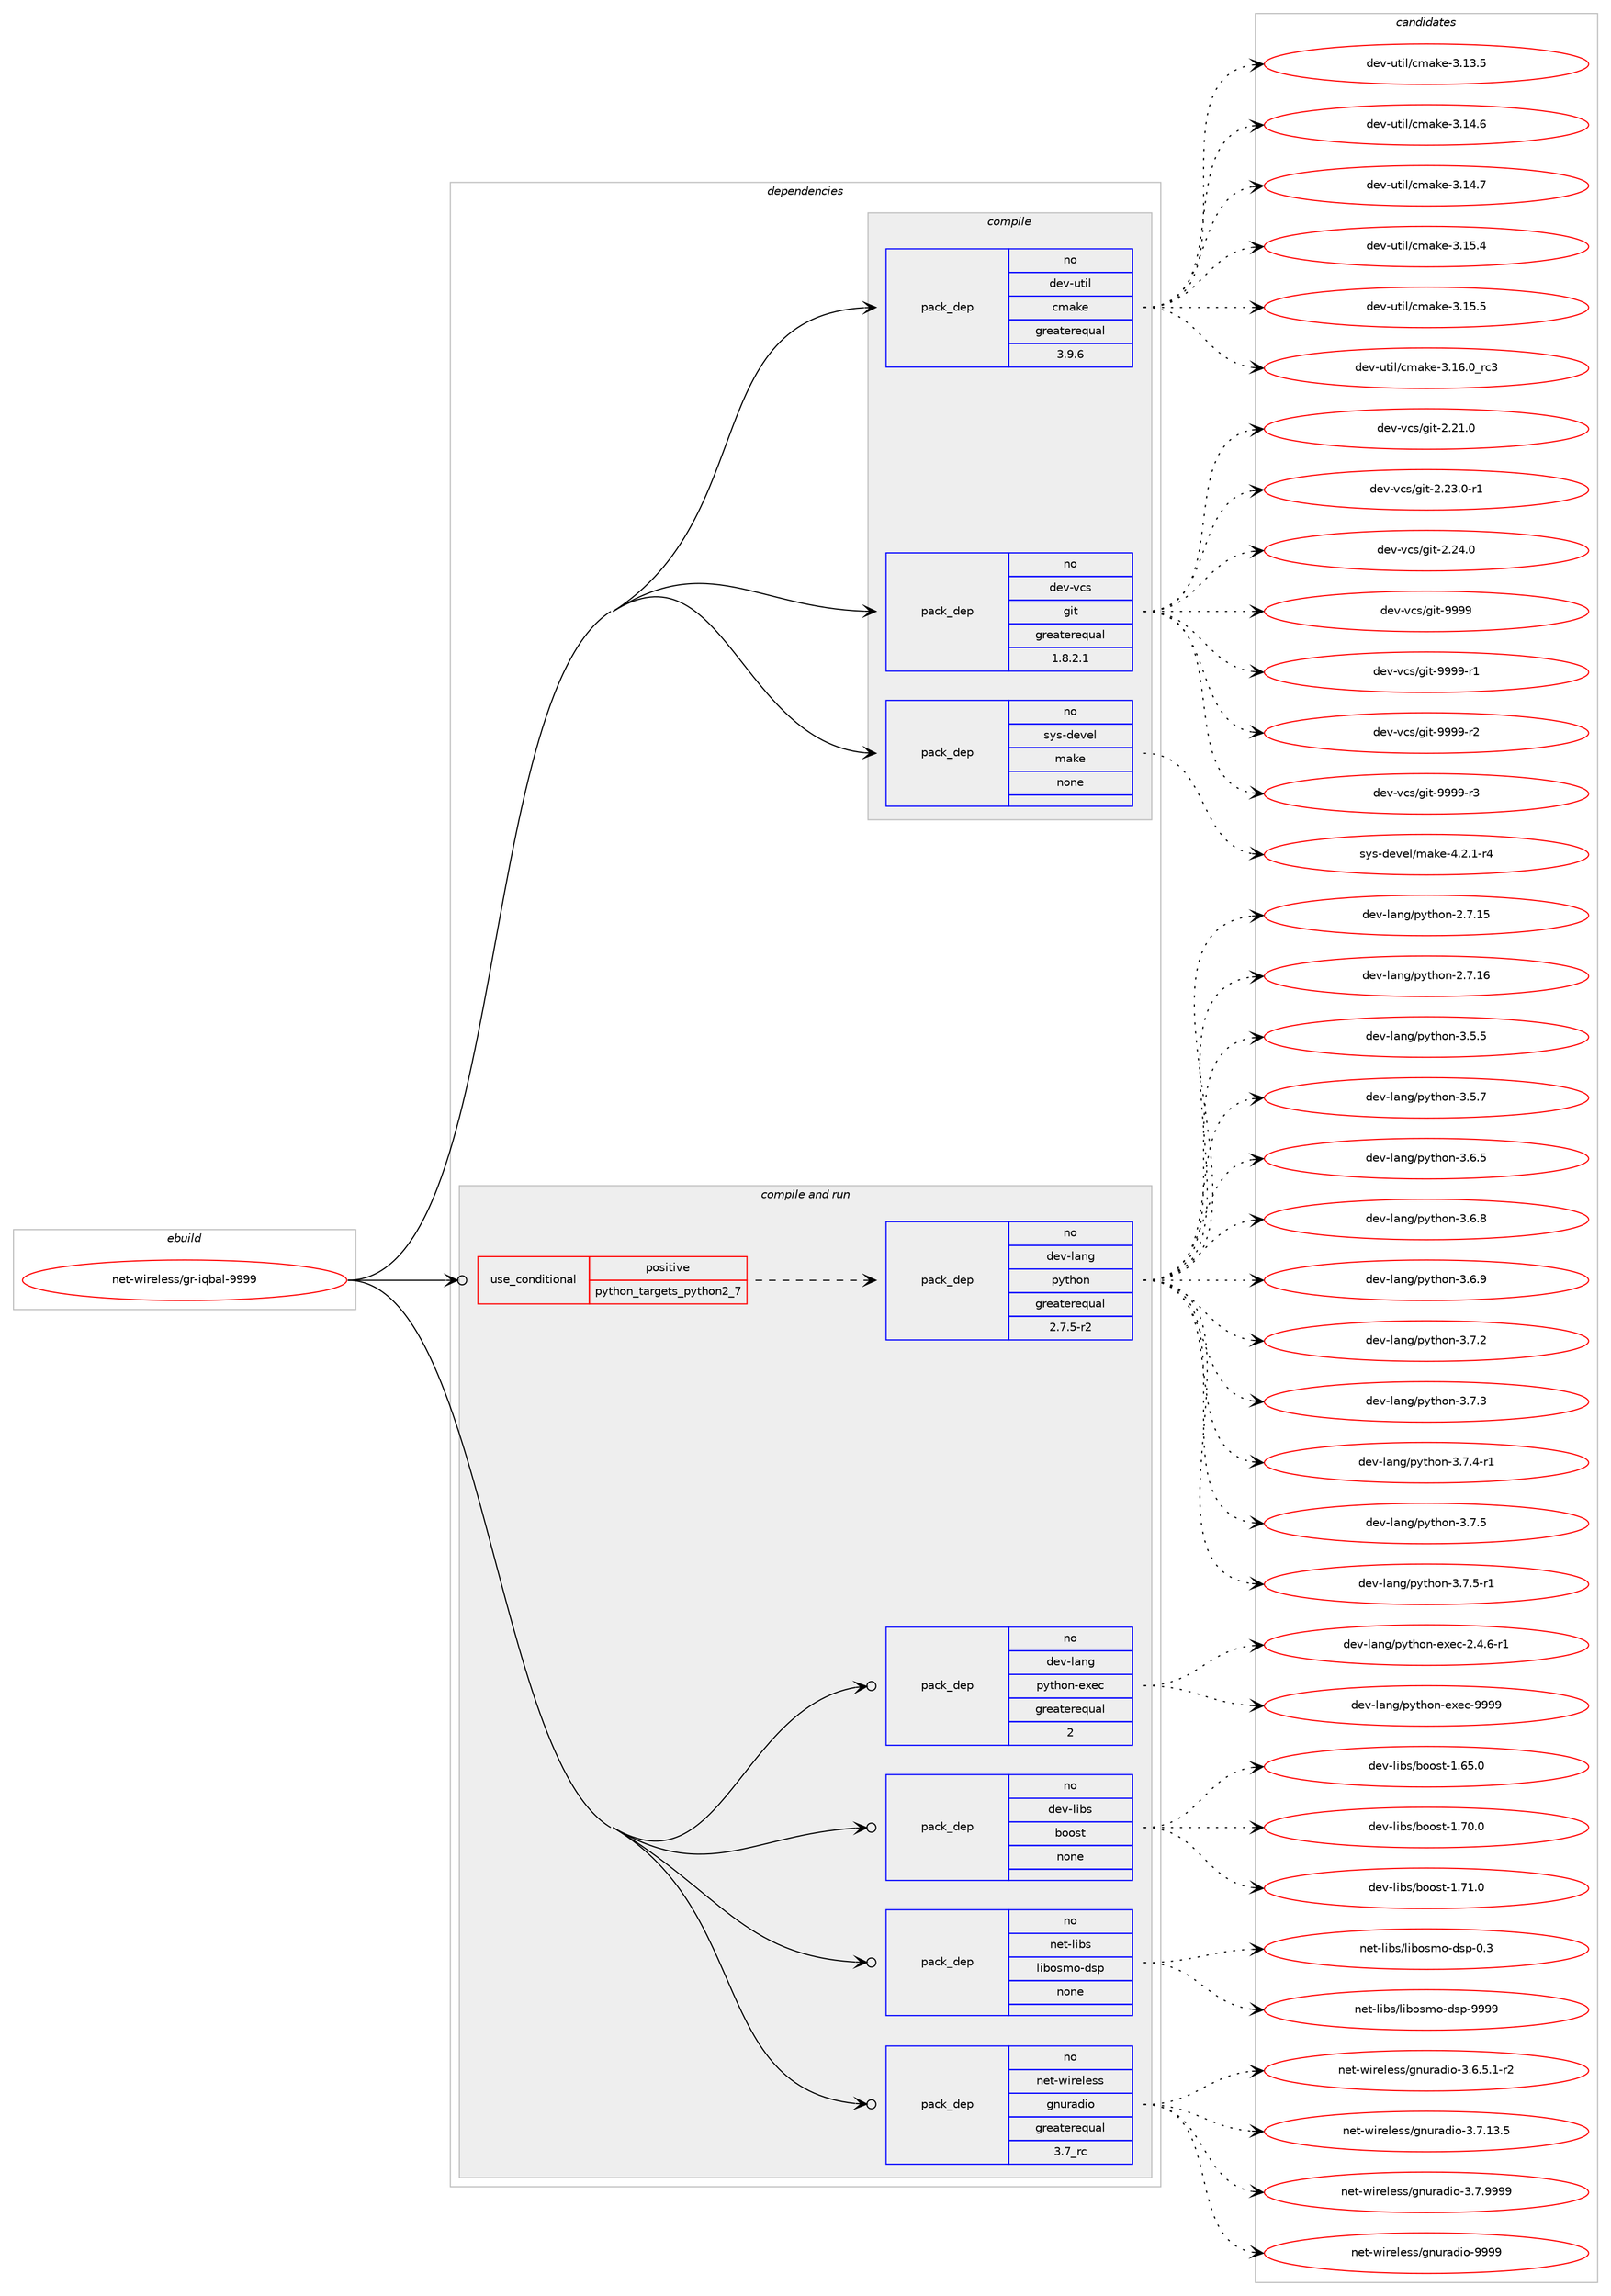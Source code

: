 digraph prolog {

# *************
# Graph options
# *************

newrank=true;
concentrate=true;
compound=true;
graph [rankdir=LR,fontname=Helvetica,fontsize=10,ranksep=1.5];#, ranksep=2.5, nodesep=0.2];
edge  [arrowhead=vee];
node  [fontname=Helvetica,fontsize=10];

# **********
# The ebuild
# **********

subgraph cluster_leftcol {
color=gray;
rank=same;
label=<<i>ebuild</i>>;
id [label="net-wireless/gr-iqbal-9999", color=red, width=4, href="../net-wireless/gr-iqbal-9999.svg"];
}

# ****************
# The dependencies
# ****************

subgraph cluster_midcol {
color=gray;
label=<<i>dependencies</i>>;
subgraph cluster_compile {
fillcolor="#eeeeee";
style=filled;
label=<<i>compile</i>>;
subgraph pack623549 {
dependency844432 [label=<<TABLE BORDER="0" CELLBORDER="1" CELLSPACING="0" CELLPADDING="4" WIDTH="220"><TR><TD ROWSPAN="6" CELLPADDING="30">pack_dep</TD></TR><TR><TD WIDTH="110">no</TD></TR><TR><TD>dev-util</TD></TR><TR><TD>cmake</TD></TR><TR><TD>greaterequal</TD></TR><TR><TD>3.9.6</TD></TR></TABLE>>, shape=none, color=blue];
}
id:e -> dependency844432:w [weight=20,style="solid",arrowhead="vee"];
subgraph pack623550 {
dependency844433 [label=<<TABLE BORDER="0" CELLBORDER="1" CELLSPACING="0" CELLPADDING="4" WIDTH="220"><TR><TD ROWSPAN="6" CELLPADDING="30">pack_dep</TD></TR><TR><TD WIDTH="110">no</TD></TR><TR><TD>dev-vcs</TD></TR><TR><TD>git</TD></TR><TR><TD>greaterequal</TD></TR><TR><TD>1.8.2.1</TD></TR></TABLE>>, shape=none, color=blue];
}
id:e -> dependency844433:w [weight=20,style="solid",arrowhead="vee"];
subgraph pack623551 {
dependency844434 [label=<<TABLE BORDER="0" CELLBORDER="1" CELLSPACING="0" CELLPADDING="4" WIDTH="220"><TR><TD ROWSPAN="6" CELLPADDING="30">pack_dep</TD></TR><TR><TD WIDTH="110">no</TD></TR><TR><TD>sys-devel</TD></TR><TR><TD>make</TD></TR><TR><TD>none</TD></TR><TR><TD></TD></TR></TABLE>>, shape=none, color=blue];
}
id:e -> dependency844434:w [weight=20,style="solid",arrowhead="vee"];
}
subgraph cluster_compileandrun {
fillcolor="#eeeeee";
style=filled;
label=<<i>compile and run</i>>;
subgraph cond205973 {
dependency844435 [label=<<TABLE BORDER="0" CELLBORDER="1" CELLSPACING="0" CELLPADDING="4"><TR><TD ROWSPAN="3" CELLPADDING="10">use_conditional</TD></TR><TR><TD>positive</TD></TR><TR><TD>python_targets_python2_7</TD></TR></TABLE>>, shape=none, color=red];
subgraph pack623552 {
dependency844436 [label=<<TABLE BORDER="0" CELLBORDER="1" CELLSPACING="0" CELLPADDING="4" WIDTH="220"><TR><TD ROWSPAN="6" CELLPADDING="30">pack_dep</TD></TR><TR><TD WIDTH="110">no</TD></TR><TR><TD>dev-lang</TD></TR><TR><TD>python</TD></TR><TR><TD>greaterequal</TD></TR><TR><TD>2.7.5-r2</TD></TR></TABLE>>, shape=none, color=blue];
}
dependency844435:e -> dependency844436:w [weight=20,style="dashed",arrowhead="vee"];
}
id:e -> dependency844435:w [weight=20,style="solid",arrowhead="odotvee"];
subgraph pack623553 {
dependency844437 [label=<<TABLE BORDER="0" CELLBORDER="1" CELLSPACING="0" CELLPADDING="4" WIDTH="220"><TR><TD ROWSPAN="6" CELLPADDING="30">pack_dep</TD></TR><TR><TD WIDTH="110">no</TD></TR><TR><TD>dev-lang</TD></TR><TR><TD>python-exec</TD></TR><TR><TD>greaterequal</TD></TR><TR><TD>2</TD></TR></TABLE>>, shape=none, color=blue];
}
id:e -> dependency844437:w [weight=20,style="solid",arrowhead="odotvee"];
subgraph pack623554 {
dependency844438 [label=<<TABLE BORDER="0" CELLBORDER="1" CELLSPACING="0" CELLPADDING="4" WIDTH="220"><TR><TD ROWSPAN="6" CELLPADDING="30">pack_dep</TD></TR><TR><TD WIDTH="110">no</TD></TR><TR><TD>dev-libs</TD></TR><TR><TD>boost</TD></TR><TR><TD>none</TD></TR><TR><TD></TD></TR></TABLE>>, shape=none, color=blue];
}
id:e -> dependency844438:w [weight=20,style="solid",arrowhead="odotvee"];
subgraph pack623555 {
dependency844439 [label=<<TABLE BORDER="0" CELLBORDER="1" CELLSPACING="0" CELLPADDING="4" WIDTH="220"><TR><TD ROWSPAN="6" CELLPADDING="30">pack_dep</TD></TR><TR><TD WIDTH="110">no</TD></TR><TR><TD>net-libs</TD></TR><TR><TD>libosmo-dsp</TD></TR><TR><TD>none</TD></TR><TR><TD></TD></TR></TABLE>>, shape=none, color=blue];
}
id:e -> dependency844439:w [weight=20,style="solid",arrowhead="odotvee"];
subgraph pack623556 {
dependency844440 [label=<<TABLE BORDER="0" CELLBORDER="1" CELLSPACING="0" CELLPADDING="4" WIDTH="220"><TR><TD ROWSPAN="6" CELLPADDING="30">pack_dep</TD></TR><TR><TD WIDTH="110">no</TD></TR><TR><TD>net-wireless</TD></TR><TR><TD>gnuradio</TD></TR><TR><TD>greaterequal</TD></TR><TR><TD>3.7_rc</TD></TR></TABLE>>, shape=none, color=blue];
}
id:e -> dependency844440:w [weight=20,style="solid",arrowhead="odotvee"];
}
subgraph cluster_run {
fillcolor="#eeeeee";
style=filled;
label=<<i>run</i>>;
}
}

# **************
# The candidates
# **************

subgraph cluster_choices {
rank=same;
color=gray;
label=<<i>candidates</i>>;

subgraph choice623549 {
color=black;
nodesep=1;
choice1001011184511711610510847991099710710145514649514653 [label="dev-util/cmake-3.13.5", color=red, width=4,href="../dev-util/cmake-3.13.5.svg"];
choice1001011184511711610510847991099710710145514649524654 [label="dev-util/cmake-3.14.6", color=red, width=4,href="../dev-util/cmake-3.14.6.svg"];
choice1001011184511711610510847991099710710145514649524655 [label="dev-util/cmake-3.14.7", color=red, width=4,href="../dev-util/cmake-3.14.7.svg"];
choice1001011184511711610510847991099710710145514649534652 [label="dev-util/cmake-3.15.4", color=red, width=4,href="../dev-util/cmake-3.15.4.svg"];
choice1001011184511711610510847991099710710145514649534653 [label="dev-util/cmake-3.15.5", color=red, width=4,href="../dev-util/cmake-3.15.5.svg"];
choice1001011184511711610510847991099710710145514649544648951149951 [label="dev-util/cmake-3.16.0_rc3", color=red, width=4,href="../dev-util/cmake-3.16.0_rc3.svg"];
dependency844432:e -> choice1001011184511711610510847991099710710145514649514653:w [style=dotted,weight="100"];
dependency844432:e -> choice1001011184511711610510847991099710710145514649524654:w [style=dotted,weight="100"];
dependency844432:e -> choice1001011184511711610510847991099710710145514649524655:w [style=dotted,weight="100"];
dependency844432:e -> choice1001011184511711610510847991099710710145514649534652:w [style=dotted,weight="100"];
dependency844432:e -> choice1001011184511711610510847991099710710145514649534653:w [style=dotted,weight="100"];
dependency844432:e -> choice1001011184511711610510847991099710710145514649544648951149951:w [style=dotted,weight="100"];
}
subgraph choice623550 {
color=black;
nodesep=1;
choice10010111845118991154710310511645504650494648 [label="dev-vcs/git-2.21.0", color=red, width=4,href="../dev-vcs/git-2.21.0.svg"];
choice100101118451189911547103105116455046505146484511449 [label="dev-vcs/git-2.23.0-r1", color=red, width=4,href="../dev-vcs/git-2.23.0-r1.svg"];
choice10010111845118991154710310511645504650524648 [label="dev-vcs/git-2.24.0", color=red, width=4,href="../dev-vcs/git-2.24.0.svg"];
choice1001011184511899115471031051164557575757 [label="dev-vcs/git-9999", color=red, width=4,href="../dev-vcs/git-9999.svg"];
choice10010111845118991154710310511645575757574511449 [label="dev-vcs/git-9999-r1", color=red, width=4,href="../dev-vcs/git-9999-r1.svg"];
choice10010111845118991154710310511645575757574511450 [label="dev-vcs/git-9999-r2", color=red, width=4,href="../dev-vcs/git-9999-r2.svg"];
choice10010111845118991154710310511645575757574511451 [label="dev-vcs/git-9999-r3", color=red, width=4,href="../dev-vcs/git-9999-r3.svg"];
dependency844433:e -> choice10010111845118991154710310511645504650494648:w [style=dotted,weight="100"];
dependency844433:e -> choice100101118451189911547103105116455046505146484511449:w [style=dotted,weight="100"];
dependency844433:e -> choice10010111845118991154710310511645504650524648:w [style=dotted,weight="100"];
dependency844433:e -> choice1001011184511899115471031051164557575757:w [style=dotted,weight="100"];
dependency844433:e -> choice10010111845118991154710310511645575757574511449:w [style=dotted,weight="100"];
dependency844433:e -> choice10010111845118991154710310511645575757574511450:w [style=dotted,weight="100"];
dependency844433:e -> choice10010111845118991154710310511645575757574511451:w [style=dotted,weight="100"];
}
subgraph choice623551 {
color=black;
nodesep=1;
choice1151211154510010111810110847109971071014552465046494511452 [label="sys-devel/make-4.2.1-r4", color=red, width=4,href="../sys-devel/make-4.2.1-r4.svg"];
dependency844434:e -> choice1151211154510010111810110847109971071014552465046494511452:w [style=dotted,weight="100"];
}
subgraph choice623552 {
color=black;
nodesep=1;
choice10010111845108971101034711212111610411111045504655464953 [label="dev-lang/python-2.7.15", color=red, width=4,href="../dev-lang/python-2.7.15.svg"];
choice10010111845108971101034711212111610411111045504655464954 [label="dev-lang/python-2.7.16", color=red, width=4,href="../dev-lang/python-2.7.16.svg"];
choice100101118451089711010347112121116104111110455146534653 [label="dev-lang/python-3.5.5", color=red, width=4,href="../dev-lang/python-3.5.5.svg"];
choice100101118451089711010347112121116104111110455146534655 [label="dev-lang/python-3.5.7", color=red, width=4,href="../dev-lang/python-3.5.7.svg"];
choice100101118451089711010347112121116104111110455146544653 [label="dev-lang/python-3.6.5", color=red, width=4,href="../dev-lang/python-3.6.5.svg"];
choice100101118451089711010347112121116104111110455146544656 [label="dev-lang/python-3.6.8", color=red, width=4,href="../dev-lang/python-3.6.8.svg"];
choice100101118451089711010347112121116104111110455146544657 [label="dev-lang/python-3.6.9", color=red, width=4,href="../dev-lang/python-3.6.9.svg"];
choice100101118451089711010347112121116104111110455146554650 [label="dev-lang/python-3.7.2", color=red, width=4,href="../dev-lang/python-3.7.2.svg"];
choice100101118451089711010347112121116104111110455146554651 [label="dev-lang/python-3.7.3", color=red, width=4,href="../dev-lang/python-3.7.3.svg"];
choice1001011184510897110103471121211161041111104551465546524511449 [label="dev-lang/python-3.7.4-r1", color=red, width=4,href="../dev-lang/python-3.7.4-r1.svg"];
choice100101118451089711010347112121116104111110455146554653 [label="dev-lang/python-3.7.5", color=red, width=4,href="../dev-lang/python-3.7.5.svg"];
choice1001011184510897110103471121211161041111104551465546534511449 [label="dev-lang/python-3.7.5-r1", color=red, width=4,href="../dev-lang/python-3.7.5-r1.svg"];
dependency844436:e -> choice10010111845108971101034711212111610411111045504655464953:w [style=dotted,weight="100"];
dependency844436:e -> choice10010111845108971101034711212111610411111045504655464954:w [style=dotted,weight="100"];
dependency844436:e -> choice100101118451089711010347112121116104111110455146534653:w [style=dotted,weight="100"];
dependency844436:e -> choice100101118451089711010347112121116104111110455146534655:w [style=dotted,weight="100"];
dependency844436:e -> choice100101118451089711010347112121116104111110455146544653:w [style=dotted,weight="100"];
dependency844436:e -> choice100101118451089711010347112121116104111110455146544656:w [style=dotted,weight="100"];
dependency844436:e -> choice100101118451089711010347112121116104111110455146544657:w [style=dotted,weight="100"];
dependency844436:e -> choice100101118451089711010347112121116104111110455146554650:w [style=dotted,weight="100"];
dependency844436:e -> choice100101118451089711010347112121116104111110455146554651:w [style=dotted,weight="100"];
dependency844436:e -> choice1001011184510897110103471121211161041111104551465546524511449:w [style=dotted,weight="100"];
dependency844436:e -> choice100101118451089711010347112121116104111110455146554653:w [style=dotted,weight="100"];
dependency844436:e -> choice1001011184510897110103471121211161041111104551465546534511449:w [style=dotted,weight="100"];
}
subgraph choice623553 {
color=black;
nodesep=1;
choice10010111845108971101034711212111610411111045101120101994550465246544511449 [label="dev-lang/python-exec-2.4.6-r1", color=red, width=4,href="../dev-lang/python-exec-2.4.6-r1.svg"];
choice10010111845108971101034711212111610411111045101120101994557575757 [label="dev-lang/python-exec-9999", color=red, width=4,href="../dev-lang/python-exec-9999.svg"];
dependency844437:e -> choice10010111845108971101034711212111610411111045101120101994550465246544511449:w [style=dotted,weight="100"];
dependency844437:e -> choice10010111845108971101034711212111610411111045101120101994557575757:w [style=dotted,weight="100"];
}
subgraph choice623554 {
color=black;
nodesep=1;
choice1001011184510810598115479811111111511645494654534648 [label="dev-libs/boost-1.65.0", color=red, width=4,href="../dev-libs/boost-1.65.0.svg"];
choice1001011184510810598115479811111111511645494655484648 [label="dev-libs/boost-1.70.0", color=red, width=4,href="../dev-libs/boost-1.70.0.svg"];
choice1001011184510810598115479811111111511645494655494648 [label="dev-libs/boost-1.71.0", color=red, width=4,href="../dev-libs/boost-1.71.0.svg"];
dependency844438:e -> choice1001011184510810598115479811111111511645494654534648:w [style=dotted,weight="100"];
dependency844438:e -> choice1001011184510810598115479811111111511645494655484648:w [style=dotted,weight="100"];
dependency844438:e -> choice1001011184510810598115479811111111511645494655494648:w [style=dotted,weight="100"];
}
subgraph choice623555 {
color=black;
nodesep=1;
choice110101116451081059811547108105981111151091114510011511245484651 [label="net-libs/libosmo-dsp-0.3", color=red, width=4,href="../net-libs/libosmo-dsp-0.3.svg"];
choice11010111645108105981154710810598111115109111451001151124557575757 [label="net-libs/libosmo-dsp-9999", color=red, width=4,href="../net-libs/libosmo-dsp-9999.svg"];
dependency844439:e -> choice110101116451081059811547108105981111151091114510011511245484651:w [style=dotted,weight="100"];
dependency844439:e -> choice11010111645108105981154710810598111115109111451001151124557575757:w [style=dotted,weight="100"];
}
subgraph choice623556 {
color=black;
nodesep=1;
choice11010111645119105114101108101115115471031101171149710010511145514654465346494511450 [label="net-wireless/gnuradio-3.6.5.1-r2", color=red, width=4,href="../net-wireless/gnuradio-3.6.5.1-r2.svg"];
choice110101116451191051141011081011151154710311011711497100105111455146554649514653 [label="net-wireless/gnuradio-3.7.13.5", color=red, width=4,href="../net-wireless/gnuradio-3.7.13.5.svg"];
choice110101116451191051141011081011151154710311011711497100105111455146554657575757 [label="net-wireless/gnuradio-3.7.9999", color=red, width=4,href="../net-wireless/gnuradio-3.7.9999.svg"];
choice1101011164511910511410110810111511547103110117114971001051114557575757 [label="net-wireless/gnuradio-9999", color=red, width=4,href="../net-wireless/gnuradio-9999.svg"];
dependency844440:e -> choice11010111645119105114101108101115115471031101171149710010511145514654465346494511450:w [style=dotted,weight="100"];
dependency844440:e -> choice110101116451191051141011081011151154710311011711497100105111455146554649514653:w [style=dotted,weight="100"];
dependency844440:e -> choice110101116451191051141011081011151154710311011711497100105111455146554657575757:w [style=dotted,weight="100"];
dependency844440:e -> choice1101011164511910511410110810111511547103110117114971001051114557575757:w [style=dotted,weight="100"];
}
}

}
